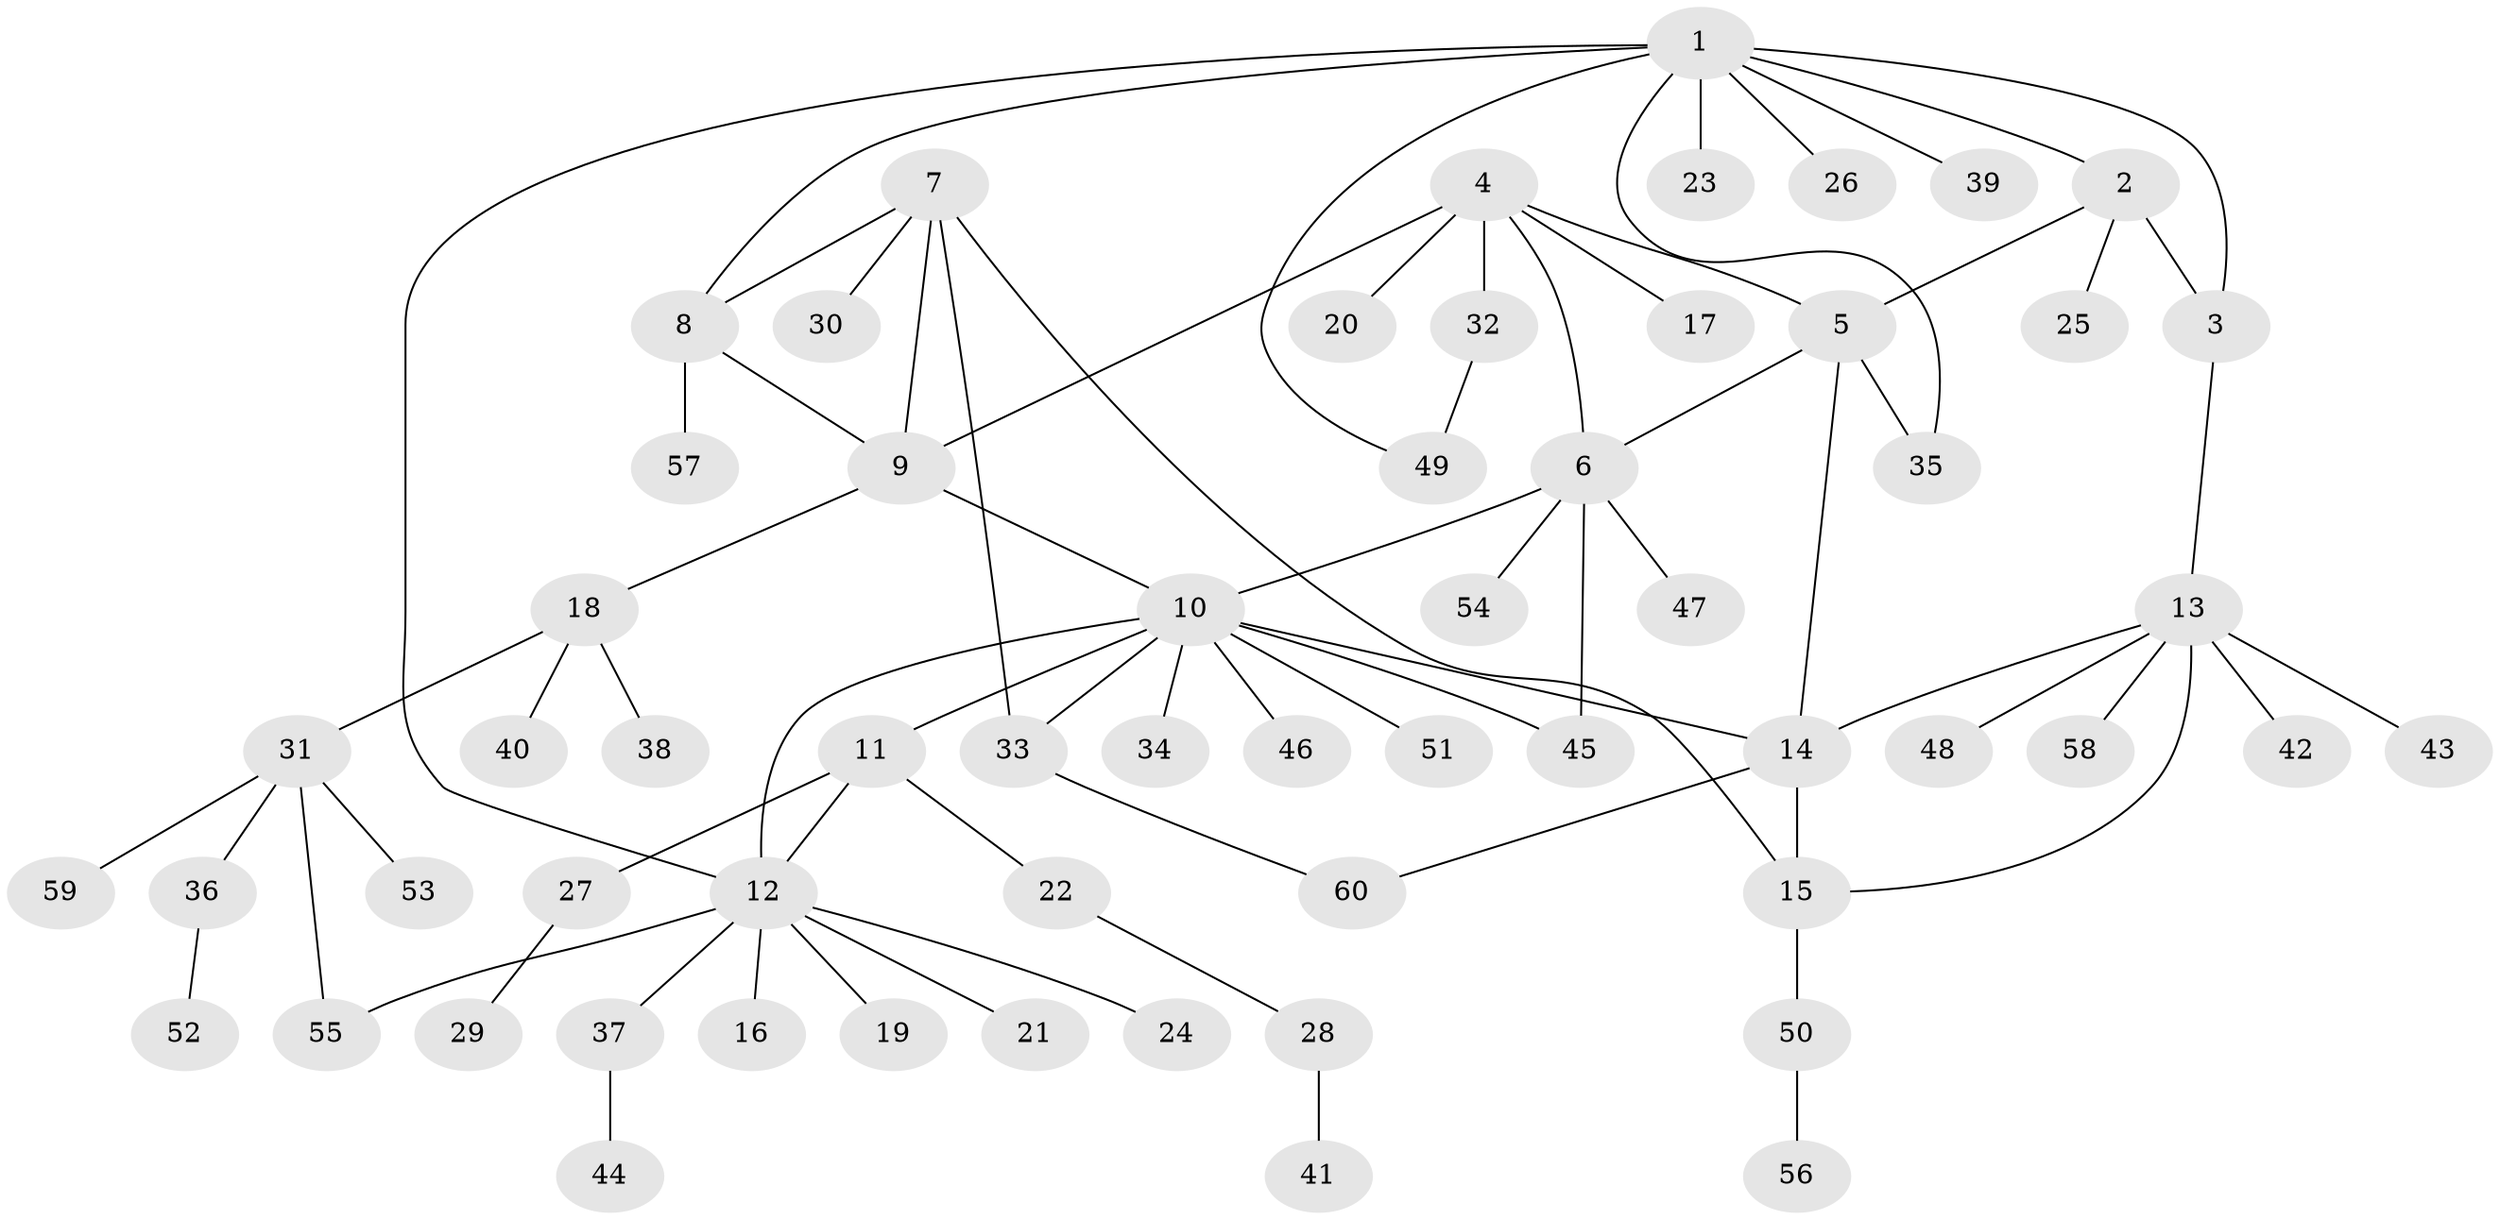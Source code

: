 // Generated by graph-tools (version 1.1) at 2025/02/03/09/25 03:02:48]
// undirected, 60 vertices, 76 edges
graph export_dot {
graph [start="1"]
  node [color=gray90,style=filled];
  1;
  2;
  3;
  4;
  5;
  6;
  7;
  8;
  9;
  10;
  11;
  12;
  13;
  14;
  15;
  16;
  17;
  18;
  19;
  20;
  21;
  22;
  23;
  24;
  25;
  26;
  27;
  28;
  29;
  30;
  31;
  32;
  33;
  34;
  35;
  36;
  37;
  38;
  39;
  40;
  41;
  42;
  43;
  44;
  45;
  46;
  47;
  48;
  49;
  50;
  51;
  52;
  53;
  54;
  55;
  56;
  57;
  58;
  59;
  60;
  1 -- 2;
  1 -- 3;
  1 -- 8;
  1 -- 12;
  1 -- 23;
  1 -- 26;
  1 -- 35;
  1 -- 39;
  1 -- 49;
  2 -- 3;
  2 -- 5;
  2 -- 25;
  3 -- 13;
  4 -- 5;
  4 -- 6;
  4 -- 9;
  4 -- 17;
  4 -- 20;
  4 -- 32;
  5 -- 6;
  5 -- 14;
  5 -- 35;
  6 -- 10;
  6 -- 45;
  6 -- 47;
  6 -- 54;
  7 -- 8;
  7 -- 9;
  7 -- 15;
  7 -- 30;
  7 -- 33;
  8 -- 9;
  8 -- 57;
  9 -- 10;
  9 -- 18;
  10 -- 11;
  10 -- 12;
  10 -- 14;
  10 -- 33;
  10 -- 34;
  10 -- 45;
  10 -- 46;
  10 -- 51;
  11 -- 12;
  11 -- 22;
  11 -- 27;
  12 -- 16;
  12 -- 19;
  12 -- 21;
  12 -- 24;
  12 -- 37;
  12 -- 55;
  13 -- 14;
  13 -- 15;
  13 -- 42;
  13 -- 43;
  13 -- 48;
  13 -- 58;
  14 -- 15;
  14 -- 60;
  15 -- 50;
  18 -- 31;
  18 -- 38;
  18 -- 40;
  22 -- 28;
  27 -- 29;
  28 -- 41;
  31 -- 36;
  31 -- 53;
  31 -- 55;
  31 -- 59;
  32 -- 49;
  33 -- 60;
  36 -- 52;
  37 -- 44;
  50 -- 56;
}
